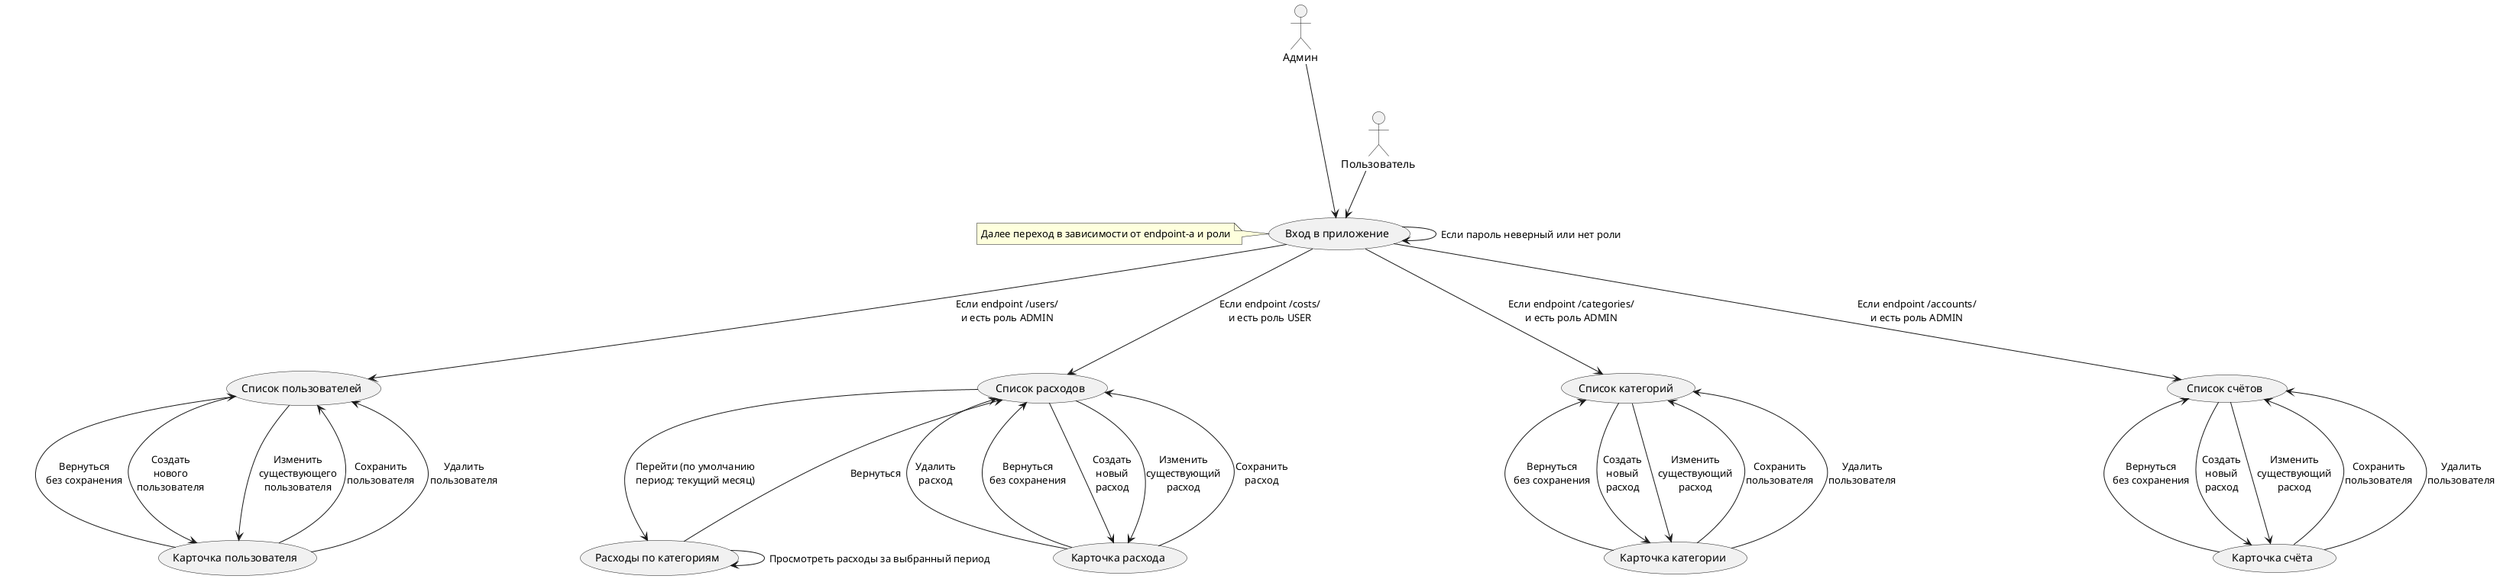 @startuml main
:Админ: as Admin

(Вход в приложение) as (Login)

(Список пользователей) as (Users)
(Карточка пользователя) as (User)

(Список расходов) as (Costs)
(Карточка расхода) as (Cost)

(Список категорий) as (Categories)
(Карточка категории) as (Category)

(Список счётов) as (Accounts)
(Карточка счёта) as (Account)

(Расходы по категориям) as (CatReport)

'Login
Пользователь --> (Login)
Admin ---> (Login)

Login ---> (Users) : Если endpoint /users/\nи есть роль ADMIN
Login ---> (Accounts) : Если endpoint /accounts/\nи есть роль ADMIN
Login ---> (Categories) : Если endpoint /categories/\nи есть роль ADMIN
Login ---> (Costs) : Если endpoint /costs/\nи есть роль USER
Login ---> (Login) : Если пароль неверный или нет роли

'Users
Users ---> (User) : Создать\nнового\nпользователя
Users ---> (User) : Изменить\nсуществующего\nпользователя

User ---> (Users) : Сохранить\nпользователя
User ---> (Users) : Удалить\nпользователя
User ---> (Users) : Вернуться\nбез сохранения

'Categories
Categories ---> (Category) : Создать\nновый\nрасход
Categories ---> (Category) : Изменить\nсуществующий\nрасход

Category ---> (Categories) : Сохранить\nпользователя
Category ---> (Categories) : Удалить\nпользователя
Category ---> (Categories) : Вернуться\nбез сохранения

'Accounts
Accounts ---> (Account) : Создать\nновый\nрасход
Accounts ---> (Account) : Изменить\nсуществующий\nрасход

Account ---> (Accounts) : Сохранить\nпользователя
Account ---> (Accounts) : Удалить\nпользователя
Account ---> (Accounts) : Вернуться\nбез сохранения

'Costs
Costs ---> (Cost) : Создать\nновый\nрасход
Costs ---> (Cost) : Изменить\nсуществующий\nрасход

Cost ---> (Costs) : Сохранить\nрасход
Cost ---> (Costs) : Удалить\nрасход
Cost ---> (Costs) : Вернуться\nбез сохранения

'CatReport
Costs ---> (CatReport) : Перейти (по умолчанию\nпериод: текущий месяц)
CatReport ---> (CatReport) : Просмотреть расходы за выбранный период
CatReport ---> (Costs) : Вернуться

note left of Login : Далее переход в зависимости от endpoint-а и роли

@enduml